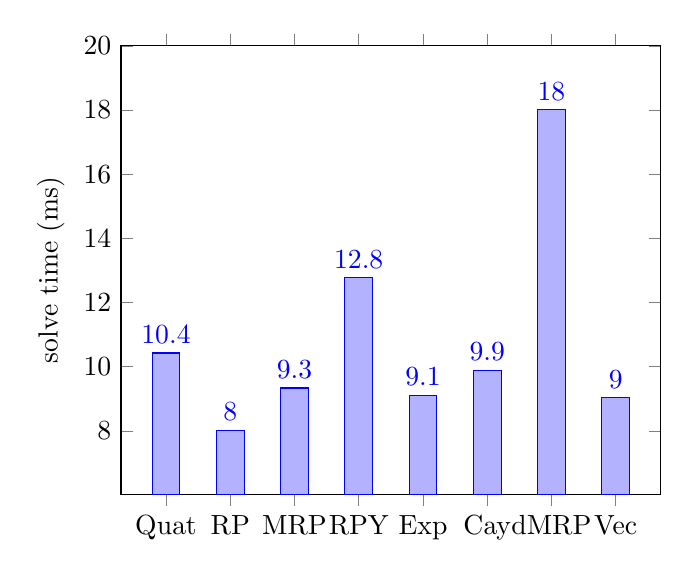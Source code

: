 \begin{tikzpicture}
\begin{axis}[ybar, ylabel={solve time (ms)}, enlarge x limits={0.1}, enlarge y limits=0.2,
    legend style={at={(0.5,-0.12)},
    anchor={north}, legend columns={-1}}, symbolic x coords={Quat,RP,MRP,RPY,Exp,Cay,dMRP,Vec}, xtick={data}, nodes near coords, nodes near coords align={vertical}, every node near coord/.append style={/pgf/number format/.cd, fixed,precision=1}]
    \addplot
        coordinates {
            (Quat,10.428)
            (RP,8.025)
            (MRP,9.336)
            (RPY,12.771)
            (Exp,9.094)
            (Cay,9.873)
            (dMRP,18.005)
            (Vec,9.029)
        }
        ;
\end{axis}
\end{tikzpicture}

